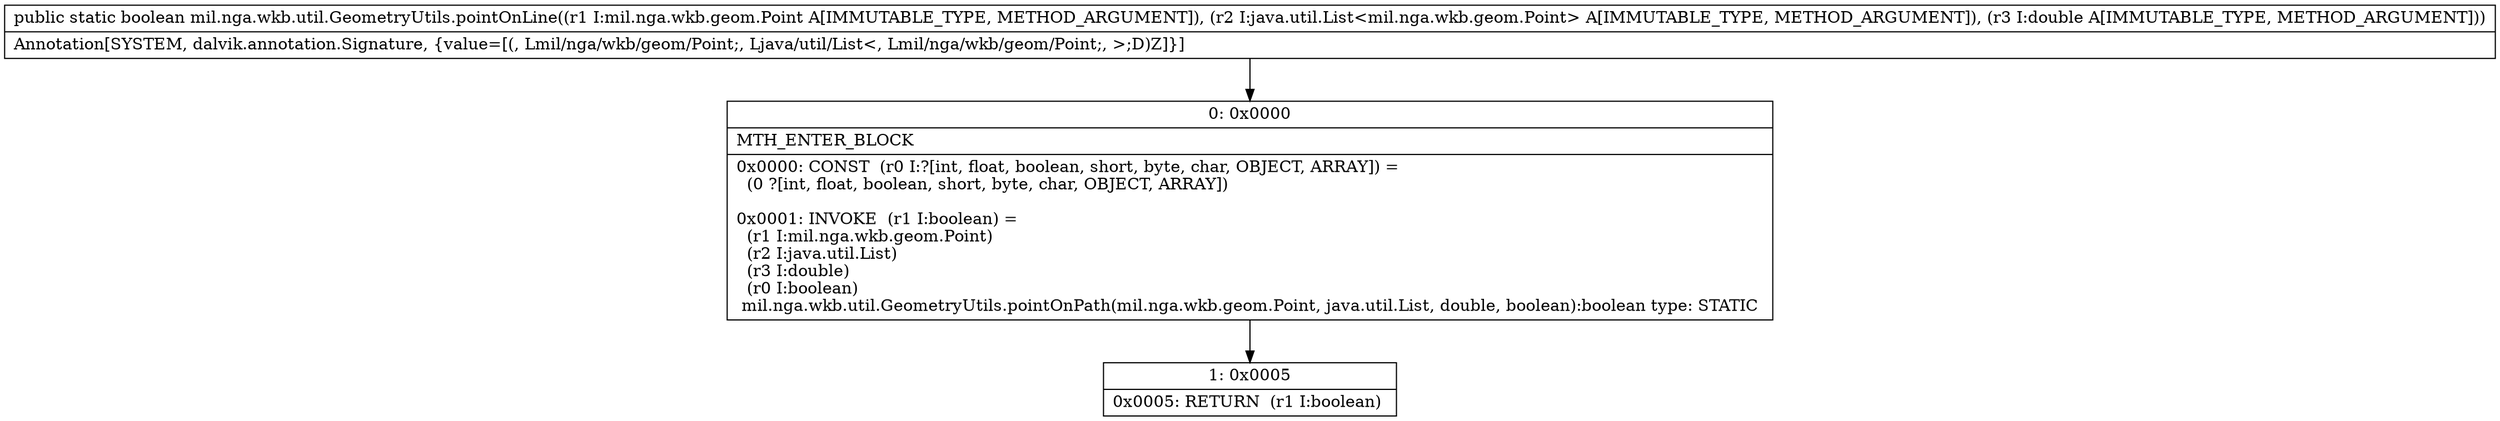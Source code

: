digraph "CFG formil.nga.wkb.util.GeometryUtils.pointOnLine(Lmil\/nga\/wkb\/geom\/Point;Ljava\/util\/List;D)Z" {
Node_0 [shape=record,label="{0\:\ 0x0000|MTH_ENTER_BLOCK\l|0x0000: CONST  (r0 I:?[int, float, boolean, short, byte, char, OBJECT, ARRAY]) = \l  (0 ?[int, float, boolean, short, byte, char, OBJECT, ARRAY])\l \l0x0001: INVOKE  (r1 I:boolean) = \l  (r1 I:mil.nga.wkb.geom.Point)\l  (r2 I:java.util.List)\l  (r3 I:double)\l  (r0 I:boolean)\l mil.nga.wkb.util.GeometryUtils.pointOnPath(mil.nga.wkb.geom.Point, java.util.List, double, boolean):boolean type: STATIC \l}"];
Node_1 [shape=record,label="{1\:\ 0x0005|0x0005: RETURN  (r1 I:boolean) \l}"];
MethodNode[shape=record,label="{public static boolean mil.nga.wkb.util.GeometryUtils.pointOnLine((r1 I:mil.nga.wkb.geom.Point A[IMMUTABLE_TYPE, METHOD_ARGUMENT]), (r2 I:java.util.List\<mil.nga.wkb.geom.Point\> A[IMMUTABLE_TYPE, METHOD_ARGUMENT]), (r3 I:double A[IMMUTABLE_TYPE, METHOD_ARGUMENT]))  | Annotation[SYSTEM, dalvik.annotation.Signature, \{value=[(, Lmil\/nga\/wkb\/geom\/Point;, Ljava\/util\/List\<, Lmil\/nga\/wkb\/geom\/Point;, \>;D)Z]\}]\l}"];
MethodNode -> Node_0;
Node_0 -> Node_1;
}

